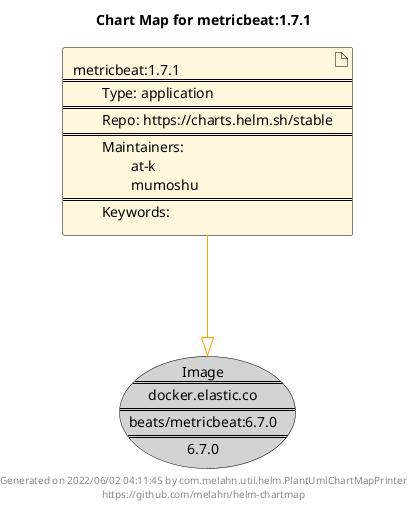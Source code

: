 @startuml
skinparam linetype ortho
skinparam backgroundColor white
skinparam usecaseBorderColor black
skinparam usecaseArrowColor LightSlateGray
skinparam artifactBorderColor black
skinparam artifactArrowColor LightSlateGray

title Chart Map for metricbeat:1.7.1

'There is one referenced Helm Chart
artifact "metricbeat:1.7.1\n====\n\tType: application\n====\n\tRepo: https://charts.helm.sh/stable\n====\n\tMaintainers: \n\t\tat-k\n\t\tmumoshu\n====\n\tKeywords: " as metricbeat_1_7_1 #Cornsilk

'There is one referenced Docker Image
usecase "Image\n====\ndocker.elastic.co\n====\nbeats/metricbeat:6.7.0\n====\n6.7.0" as docker_elastic_co_beats_metricbeat_6_7_0 #LightGrey

'Chart Dependencies
metricbeat_1_7_1--[#orange]-|>docker_elastic_co_beats_metricbeat_6_7_0

center footer Generated on 2022/06/02 04:11:45 by com.melahn.util.helm.PlantUmlChartMapPrinter\nhttps://github.com/melahn/helm-chartmap
@enduml

